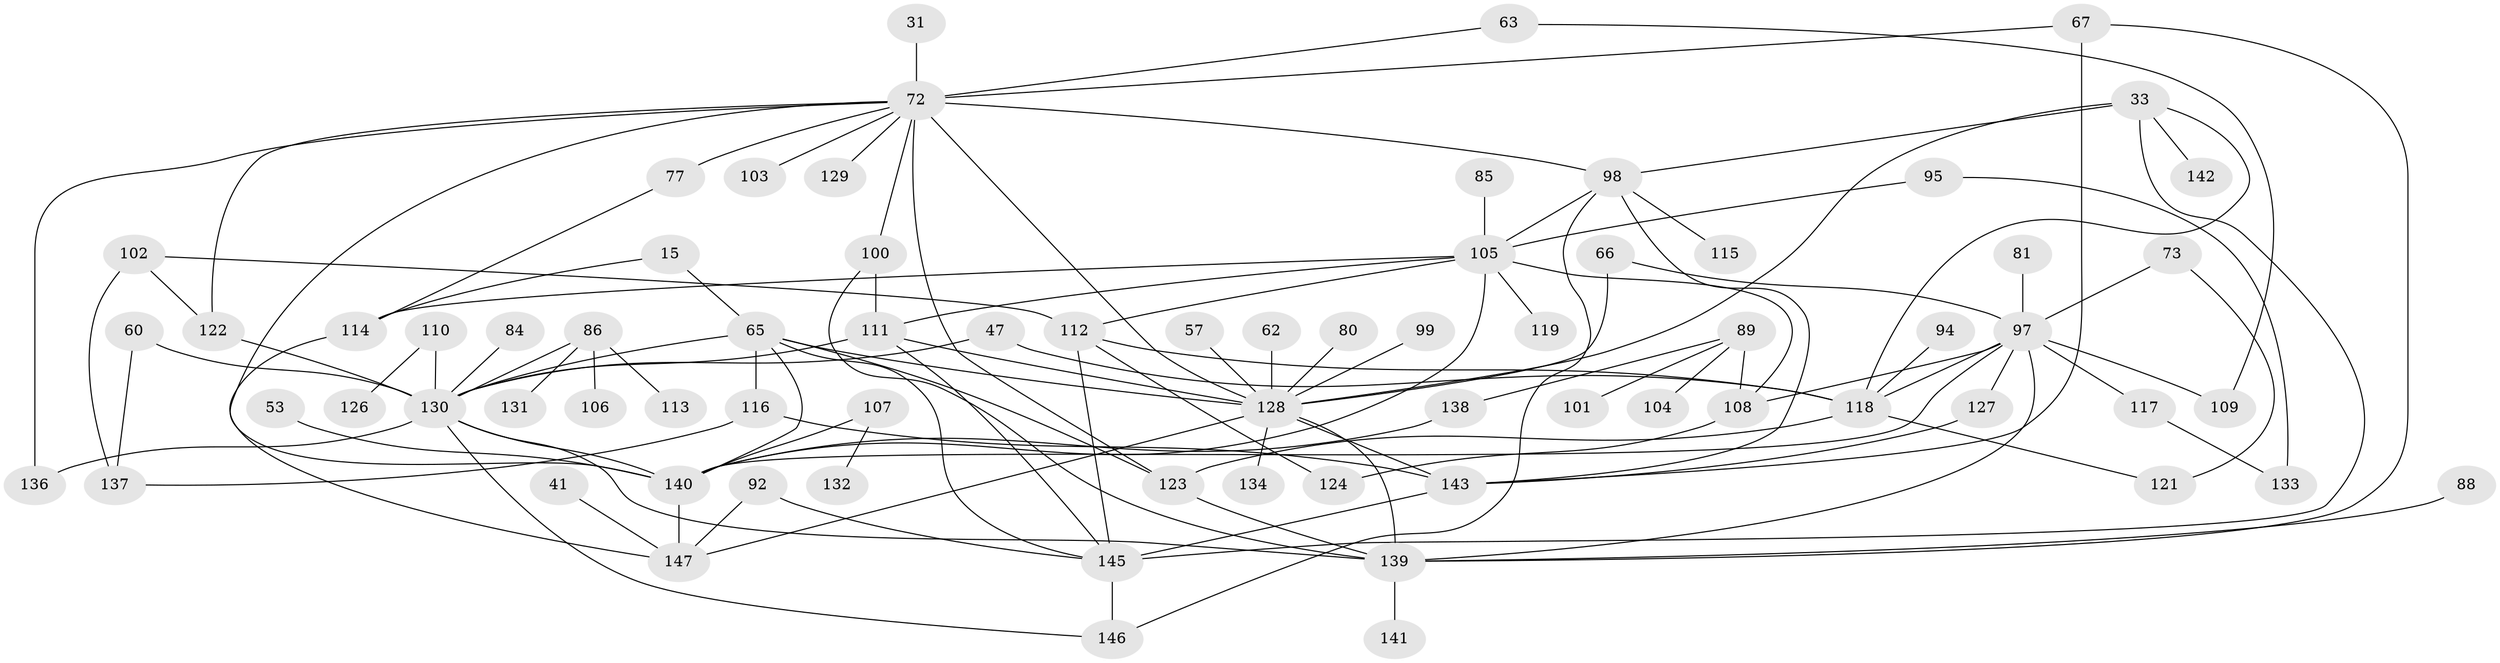 // original degree distribution, {2: 0.272108843537415, 6: 0.04081632653061224, 3: 0.24489795918367346, 4: 0.12244897959183673, 9: 0.013605442176870748, 7: 0.034013605442176874, 5: 0.061224489795918366, 8: 0.006802721088435374, 1: 0.20408163265306123}
// Generated by graph-tools (version 1.1) at 2025/41/03/09/25 04:41:26]
// undirected, 73 vertices, 116 edges
graph export_dot {
graph [start="1"]
  node [color=gray90,style=filled];
  15;
  31;
  33 [super="+22"];
  41;
  47;
  53;
  57;
  60;
  62;
  63;
  65 [super="+61+37"];
  66;
  67;
  72 [super="+4+35"];
  73;
  77 [super="+32+52"];
  80;
  81;
  84;
  85;
  86;
  88;
  89;
  92;
  94;
  95;
  97 [super="+93+24+30"];
  98 [super="+40+78"];
  99;
  100;
  101;
  102;
  103;
  104;
  105 [super="+13+29+64+91+26"];
  106;
  107;
  108 [super="+50"];
  109;
  110;
  111 [super="+44"];
  112 [super="+90"];
  113;
  114 [super="+87"];
  115;
  116 [super="+49"];
  117;
  118 [super="+69"];
  119;
  121;
  122;
  123 [super="+45+12"];
  124;
  126;
  127;
  128 [super="+16+28+20+70+54"];
  129;
  130 [super="+48+55+83"];
  131;
  132;
  133;
  134;
  136;
  137 [super="+79"];
  138;
  139 [super="+76+56"];
  140 [super="+9+71+125"];
  141;
  142;
  143 [super="+51"];
  145 [super="+144"];
  146;
  147 [super="+19"];
  15 -- 114;
  15 -- 65;
  31 -- 72;
  33 -- 142;
  33 -- 145 [weight=3];
  33 -- 118 [weight=2];
  33 -- 128 [weight=3];
  33 -- 98;
  41 -- 147;
  47 -- 130;
  47 -- 118;
  53 -- 140;
  57 -- 128;
  60 -- 137;
  60 -- 130;
  62 -- 128;
  63 -- 109;
  63 -- 72;
  65 -- 123 [weight=3];
  65 -- 128 [weight=2];
  65 -- 116;
  65 -- 140 [weight=2];
  65 -- 130;
  65 -- 145;
  66 -- 128;
  66 -- 97;
  67 -- 72;
  67 -- 139;
  67 -- 143;
  72 -- 123 [weight=3];
  72 -- 129;
  72 -- 100;
  72 -- 103;
  72 -- 136;
  72 -- 122;
  72 -- 140 [weight=2];
  72 -- 128 [weight=3];
  72 -- 77 [weight=2];
  72 -- 98;
  73 -- 121;
  73 -- 97;
  77 -- 114;
  80 -- 128;
  81 -- 97;
  84 -- 130;
  85 -- 105;
  86 -- 106;
  86 -- 113;
  86 -- 131;
  86 -- 130;
  88 -- 139;
  89 -- 101;
  89 -- 104;
  89 -- 138;
  89 -- 108;
  92 -- 147;
  92 -- 145;
  94 -- 118;
  95 -- 133;
  95 -- 105;
  97 -- 127;
  97 -- 139;
  97 -- 108 [weight=3];
  97 -- 109;
  97 -- 140;
  97 -- 117;
  97 -- 118;
  98 -- 146;
  98 -- 143;
  98 -- 115;
  98 -- 105;
  99 -- 128;
  100 -- 139;
  100 -- 111;
  102 -- 137 [weight=2];
  102 -- 122;
  102 -- 112;
  105 -- 119;
  105 -- 140 [weight=2];
  105 -- 108;
  105 -- 112;
  105 -- 114 [weight=2];
  105 -- 111;
  107 -- 132;
  107 -- 140;
  108 -- 124;
  110 -- 126;
  110 -- 130;
  111 -- 128;
  111 -- 130;
  111 -- 145;
  112 -- 118;
  112 -- 124;
  112 -- 145 [weight=2];
  114 -- 147;
  116 -- 143 [weight=2];
  116 -- 137;
  117 -- 133;
  118 -- 123;
  118 -- 121;
  122 -- 130;
  123 -- 139;
  127 -- 143;
  128 -- 147;
  128 -- 139 [weight=2];
  128 -- 143;
  128 -- 134;
  130 -- 139 [weight=3];
  130 -- 136;
  130 -- 146;
  130 -- 140 [weight=2];
  138 -- 140;
  139 -- 141;
  140 -- 147;
  143 -- 145;
  145 -- 146;
}
